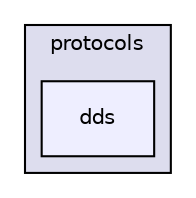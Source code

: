 digraph "includetmp/rpcdds/protocols/dds" {
  compound=true
  node [ fontsize="10", fontname="Helvetica"];
  edge [ labelfontsize="10", labelfontname="Helvetica"];
  subgraph clusterdir_b755f1eebd9f07cc8c2bebfd462b5036 {
    graph [ bgcolor="#ddddee", pencolor="black", label="protocols" fontname="Helvetica", fontsize="10", URL="dir_b755f1eebd9f07cc8c2bebfd462b5036.html"]
  dir_45cca66590c54821a2884aa9a9957ae1 [shape=box, label="dds", style="filled", fillcolor="#eeeeff", pencolor="black", URL="dir_45cca66590c54821a2884aa9a9957ae1.html"];
  }
}

